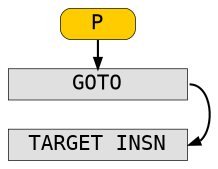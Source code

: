 digraph G {
  nodesep="0.2";
  rankdir=LR;
  node [shape="rect", penwidth="0.33", style="filled", fillcolor="#E0E0E0", margin="0,0.03", height="0.2", width="1.2", fontsize="10", fontname="Courier"];
  edge [arrowsize="0.5"];
  
  {
    ordering="in";
    rank = same;
    p1 -> i1;
    i1 -> i2 [headport="e", tailport="e"];
      
    i1 [label="GOTO"]
    i2 [label="TARGET INSN"]
    p1 [label="P", style="rounded,filled", fillcolor="#ffcc00", width="0.5"]
  }
  
}
